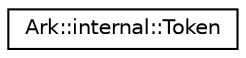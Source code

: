 digraph "Graphical Class Hierarchy"
{
 // INTERACTIVE_SVG=YES
 // LATEX_PDF_SIZE
  edge [fontname="Helvetica",fontsize="10",labelfontname="Helvetica",labelfontsize="10"];
  node [fontname="Helvetica",fontsize="10",shape=record];
  rankdir="LR";
  Node0 [label="Ark::internal::Token",height=0.2,width=0.4,color="black", fillcolor="white", style="filled",URL="$d0/d98/structArk_1_1internal_1_1Token.html",tooltip=" "];
}
